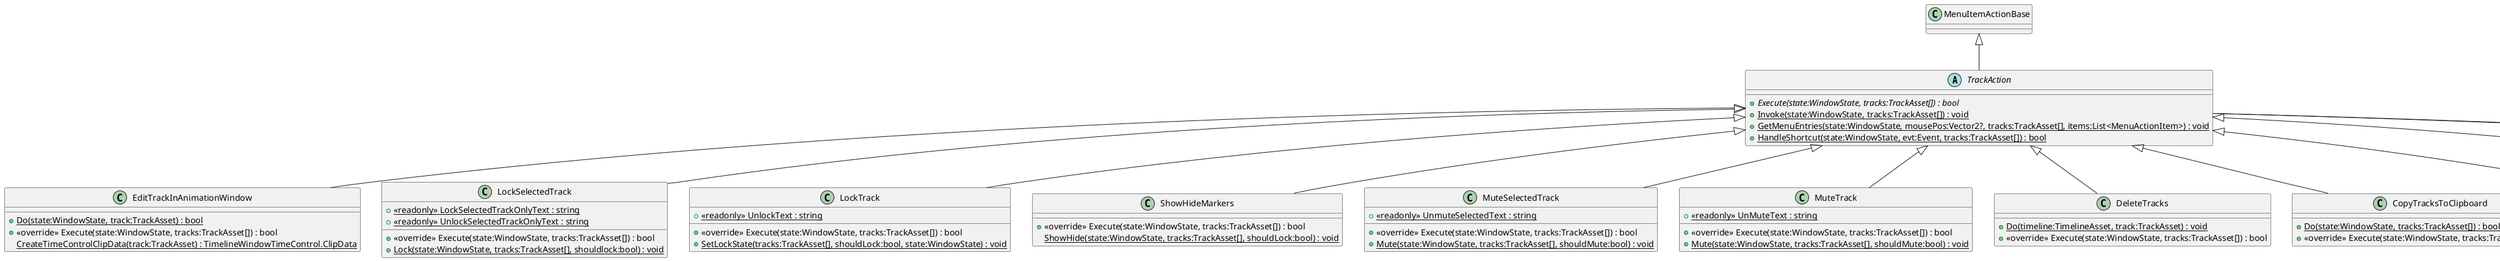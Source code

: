 @startuml
abstract class TrackAction {
    + {abstract} Execute(state:WindowState, tracks:TrackAsset[]) : bool
    + {static} Invoke(state:WindowState, tracks:TrackAsset[]) : void
    + {static} GetMenuEntries(state:WindowState, mousePos:Vector2?, tracks:TrackAsset[], items:List<MenuActionItem>) : void
    + {static} HandleShortcut(state:WindowState, evt:Event, tracks:TrackAsset[]) : bool
}
class EditTrackInAnimationWindow {
    + {static} Do(state:WindowState, track:TrackAsset) : bool
    + <<override>> Execute(state:WindowState, tracks:TrackAsset[]) : bool
    {static} CreateTimeControlClipData(track:TrackAsset) : TimelineWindowTimeControl.ClipData
}
class LockSelectedTrack {
    + {static} <<readonly>> LockSelectedTrackOnlyText : string
    + {static} <<readonly>> UnlockSelectedTrackOnlyText : string
    + <<override>> Execute(state:WindowState, tracks:TrackAsset[]) : bool
    + {static} Lock(state:WindowState, tracks:TrackAsset[], shouldlock:bool) : void
}
class LockTrack {
    + {static} <<readonly>> UnlockText : string
    + <<override>> Execute(state:WindowState, tracks:TrackAsset[]) : bool
    + {static} SetLockState(tracks:TrackAsset[], shouldLock:bool, state:WindowState) : void
}
class ShowHideMarkers {
    + <<override>> Execute(state:WindowState, tracks:TrackAsset[]) : bool
    {static} ShowHide(state:WindowState, tracks:TrackAsset[], shouldLock:bool) : void
}
class MuteSelectedTrack {
    + {static} <<readonly>> UnmuteSelectedText : string
    + <<override>> Execute(state:WindowState, tracks:TrackAsset[]) : bool
    + {static} Mute(state:WindowState, tracks:TrackAsset[], shouldMute:bool) : void
}
class MuteTrack {
    + {static} <<readonly>> UnMuteText : string
    + <<override>> Execute(state:WindowState, tracks:TrackAsset[]) : bool
    + {static} Mute(state:WindowState, tracks:TrackAsset[], shouldMute:bool) : void
}
class DeleteTracks {
    + {static} Do(timeline:TimelineAsset, track:TrackAsset) : void
    + <<override>> Execute(state:WindowState, tracks:TrackAsset[]) : bool
}
class CopyTracksToClipboard {
    + {static} Do(state:WindowState, tracks:TrackAsset[]) : bool
    + <<override>> Execute(state:WindowState, tracks:TrackAsset[]) : bool
}
class DuplicateTracks {
    + <<override>> Execute(state:WindowState, tracks:TrackAsset[]) : bool
}
class RemoveInvalidMarkersAction {
    + <<override>> Execute(state:WindowState, tracks:TrackAsset[]) : bool
}
class "List`1"<T> {
}
MenuItemActionBase <|-- TrackAction
TrackAction --> "s_ActionClasses<TrackAction>" "List`1"
TrackAction --> "actions<TrackAction>" "List`1"
TrackAction <|-- EditTrackInAnimationWindow
TrackAction <|-- LockSelectedTrack
TrackAction <|-- LockTrack
TrackAction <|-- ShowHideMarkers
TrackAction <|-- MuteSelectedTrack
TrackAction <|-- MuteTrack
TrackAction <|-- DeleteTracks
TrackAction <|-- CopyTracksToClipboard
TrackAction <|-- DuplicateTracks
TrackAction <|-- RemoveInvalidMarkersAction
@enduml
